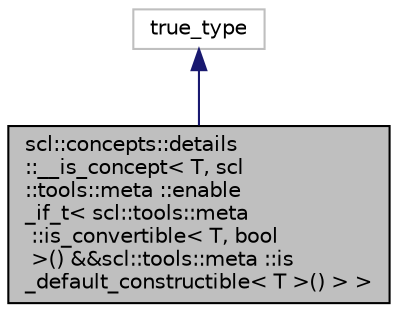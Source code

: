 digraph "scl::concepts::details::__is_concept&lt; T, scl::tools::meta ::enable_if_t&lt; scl::tools::meta ::is_convertible&lt; T, bool &gt;() &amp;&amp;scl::tools::meta ::is_default_constructible&lt; T &gt;() &gt; &gt;"
{
  edge [fontname="Helvetica",fontsize="10",labelfontname="Helvetica",labelfontsize="10"];
  node [fontname="Helvetica",fontsize="10",shape=record];
  Node0 [label="scl::concepts::details\l::__is_concept\< T, scl\l::tools::meta ::enable\l_if_t\< scl::tools::meta\l ::is_convertible\< T, bool\l \>() &&scl::tools::meta ::is\l_default_constructible\< T \>() \> \>",height=0.2,width=0.4,color="black", fillcolor="grey75", style="filled", fontcolor="black"];
  Node1 -> Node0 [dir="back",color="midnightblue",fontsize="10",style="solid",fontname="Helvetica"];
  Node1 [label="true_type",height=0.2,width=0.4,color="grey75", fillcolor="white", style="filled"];
}
